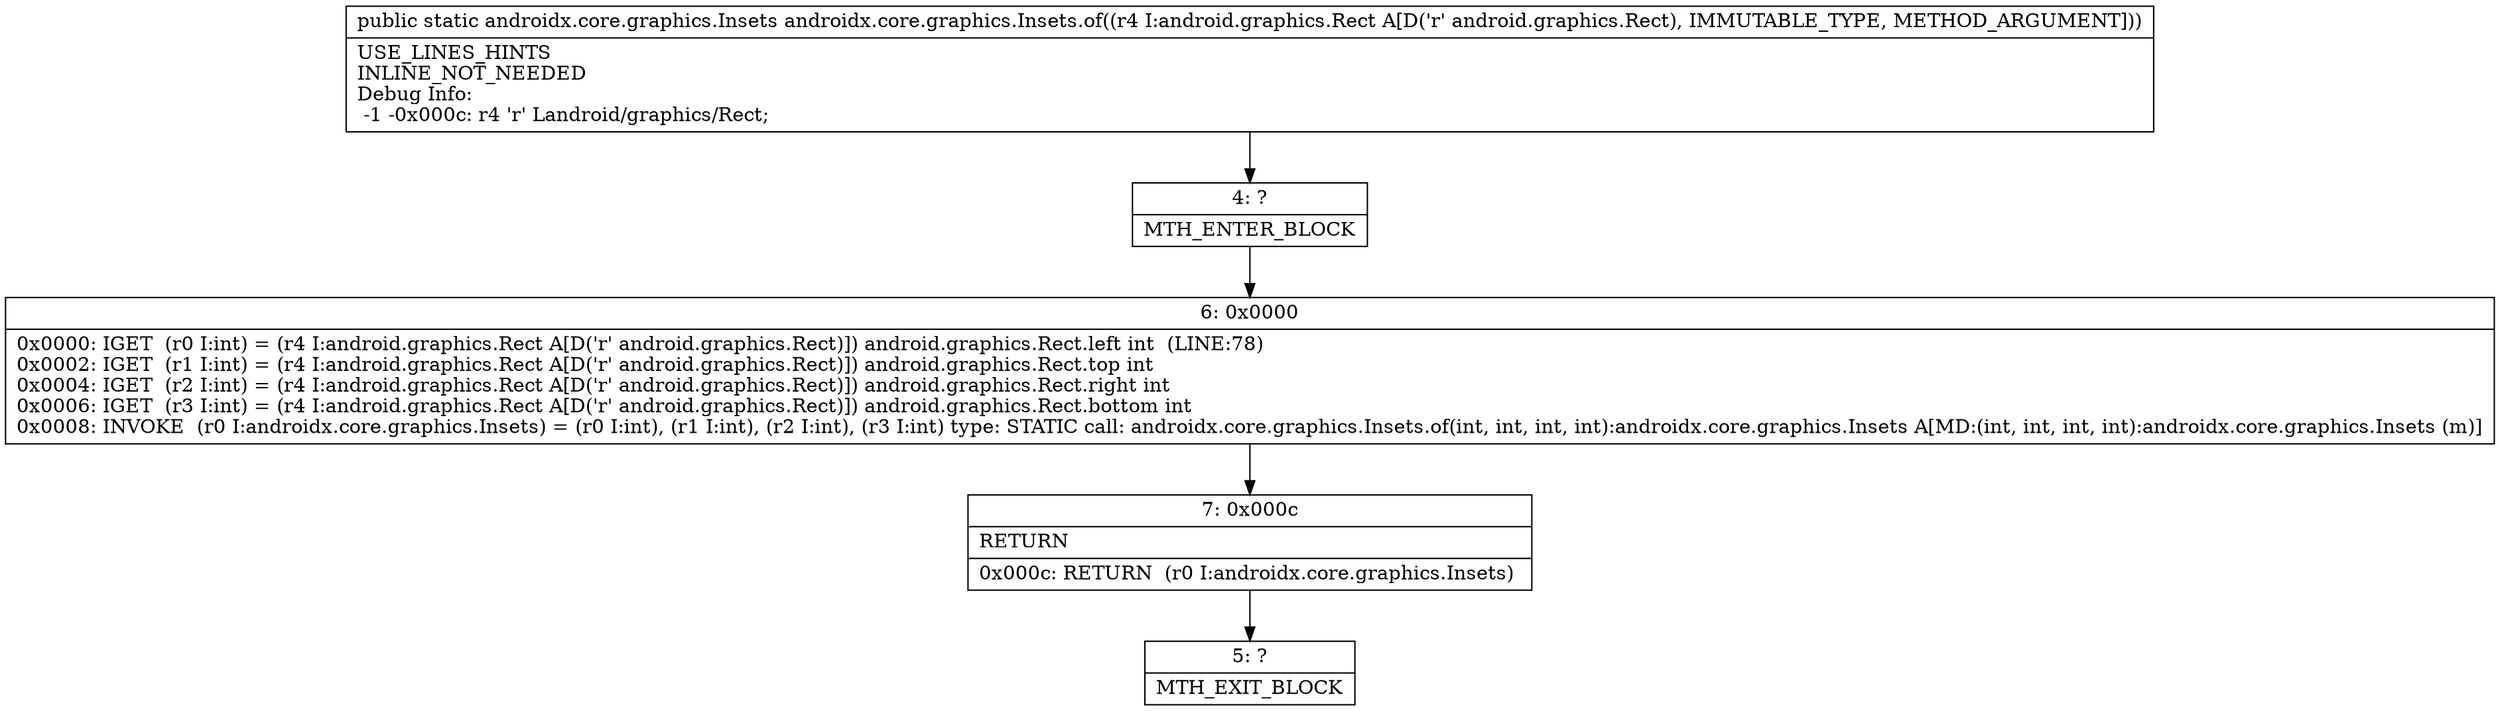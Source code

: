 digraph "CFG forandroidx.core.graphics.Insets.of(Landroid\/graphics\/Rect;)Landroidx\/core\/graphics\/Insets;" {
Node_4 [shape=record,label="{4\:\ ?|MTH_ENTER_BLOCK\l}"];
Node_6 [shape=record,label="{6\:\ 0x0000|0x0000: IGET  (r0 I:int) = (r4 I:android.graphics.Rect A[D('r' android.graphics.Rect)]) android.graphics.Rect.left int  (LINE:78)\l0x0002: IGET  (r1 I:int) = (r4 I:android.graphics.Rect A[D('r' android.graphics.Rect)]) android.graphics.Rect.top int \l0x0004: IGET  (r2 I:int) = (r4 I:android.graphics.Rect A[D('r' android.graphics.Rect)]) android.graphics.Rect.right int \l0x0006: IGET  (r3 I:int) = (r4 I:android.graphics.Rect A[D('r' android.graphics.Rect)]) android.graphics.Rect.bottom int \l0x0008: INVOKE  (r0 I:androidx.core.graphics.Insets) = (r0 I:int), (r1 I:int), (r2 I:int), (r3 I:int) type: STATIC call: androidx.core.graphics.Insets.of(int, int, int, int):androidx.core.graphics.Insets A[MD:(int, int, int, int):androidx.core.graphics.Insets (m)]\l}"];
Node_7 [shape=record,label="{7\:\ 0x000c|RETURN\l|0x000c: RETURN  (r0 I:androidx.core.graphics.Insets) \l}"];
Node_5 [shape=record,label="{5\:\ ?|MTH_EXIT_BLOCK\l}"];
MethodNode[shape=record,label="{public static androidx.core.graphics.Insets androidx.core.graphics.Insets.of((r4 I:android.graphics.Rect A[D('r' android.graphics.Rect), IMMUTABLE_TYPE, METHOD_ARGUMENT]))  | USE_LINES_HINTS\lINLINE_NOT_NEEDED\lDebug Info:\l  \-1 \-0x000c: r4 'r' Landroid\/graphics\/Rect;\l}"];
MethodNode -> Node_4;Node_4 -> Node_6;
Node_6 -> Node_7;
Node_7 -> Node_5;
}

